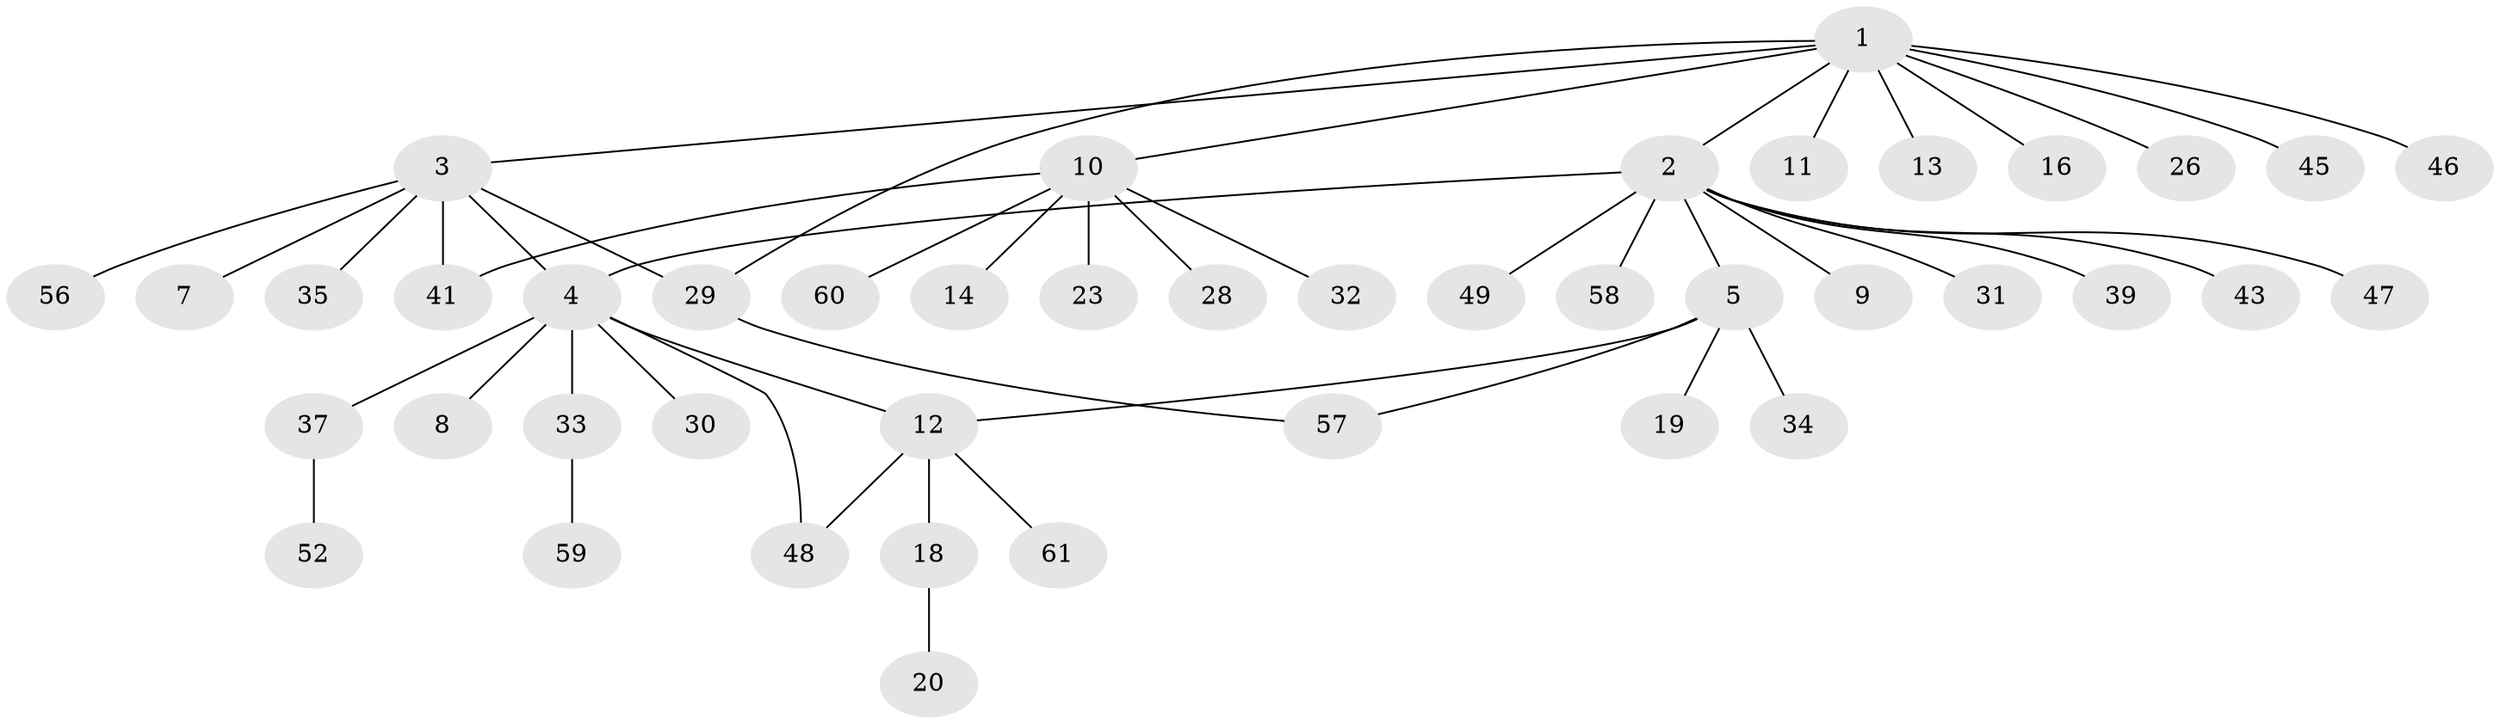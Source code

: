 // Generated by graph-tools (version 1.1) at 2025/52/02/27/25 19:52:00]
// undirected, 43 vertices, 48 edges
graph export_dot {
graph [start="1"]
  node [color=gray90,style=filled];
  1 [super="+44"];
  2 [super="+24"];
  3 [super="+38"];
  4 [super="+6"];
  5 [super="+25"];
  7 [super="+21"];
  8;
  9 [super="+53"];
  10 [super="+17"];
  11;
  12 [super="+42"];
  13 [super="+15"];
  14 [super="+40"];
  16 [super="+27"];
  18 [super="+22"];
  19;
  20;
  23;
  26;
  28 [super="+51"];
  29 [super="+55"];
  30 [super="+36"];
  31;
  32;
  33 [super="+50"];
  34;
  35;
  37 [super="+54"];
  39;
  41;
  43;
  45;
  46;
  47;
  48;
  49;
  52;
  56;
  57;
  58;
  59;
  60;
  61;
  1 -- 2;
  1 -- 3;
  1 -- 10;
  1 -- 11;
  1 -- 13;
  1 -- 16;
  1 -- 26;
  1 -- 29;
  1 -- 45;
  1 -- 46;
  2 -- 4;
  2 -- 5;
  2 -- 9;
  2 -- 31;
  2 -- 39;
  2 -- 43;
  2 -- 47;
  2 -- 49;
  2 -- 58;
  3 -- 4;
  3 -- 7;
  3 -- 35;
  3 -- 56;
  3 -- 41;
  3 -- 29;
  4 -- 8;
  4 -- 12;
  4 -- 30;
  4 -- 48;
  4 -- 33;
  4 -- 37;
  5 -- 19;
  5 -- 57;
  5 -- 34;
  5 -- 12;
  10 -- 14;
  10 -- 23;
  10 -- 28;
  10 -- 32;
  10 -- 41;
  10 -- 60;
  12 -- 18;
  12 -- 48;
  12 -- 61;
  18 -- 20;
  29 -- 57;
  33 -- 59;
  37 -- 52;
}
